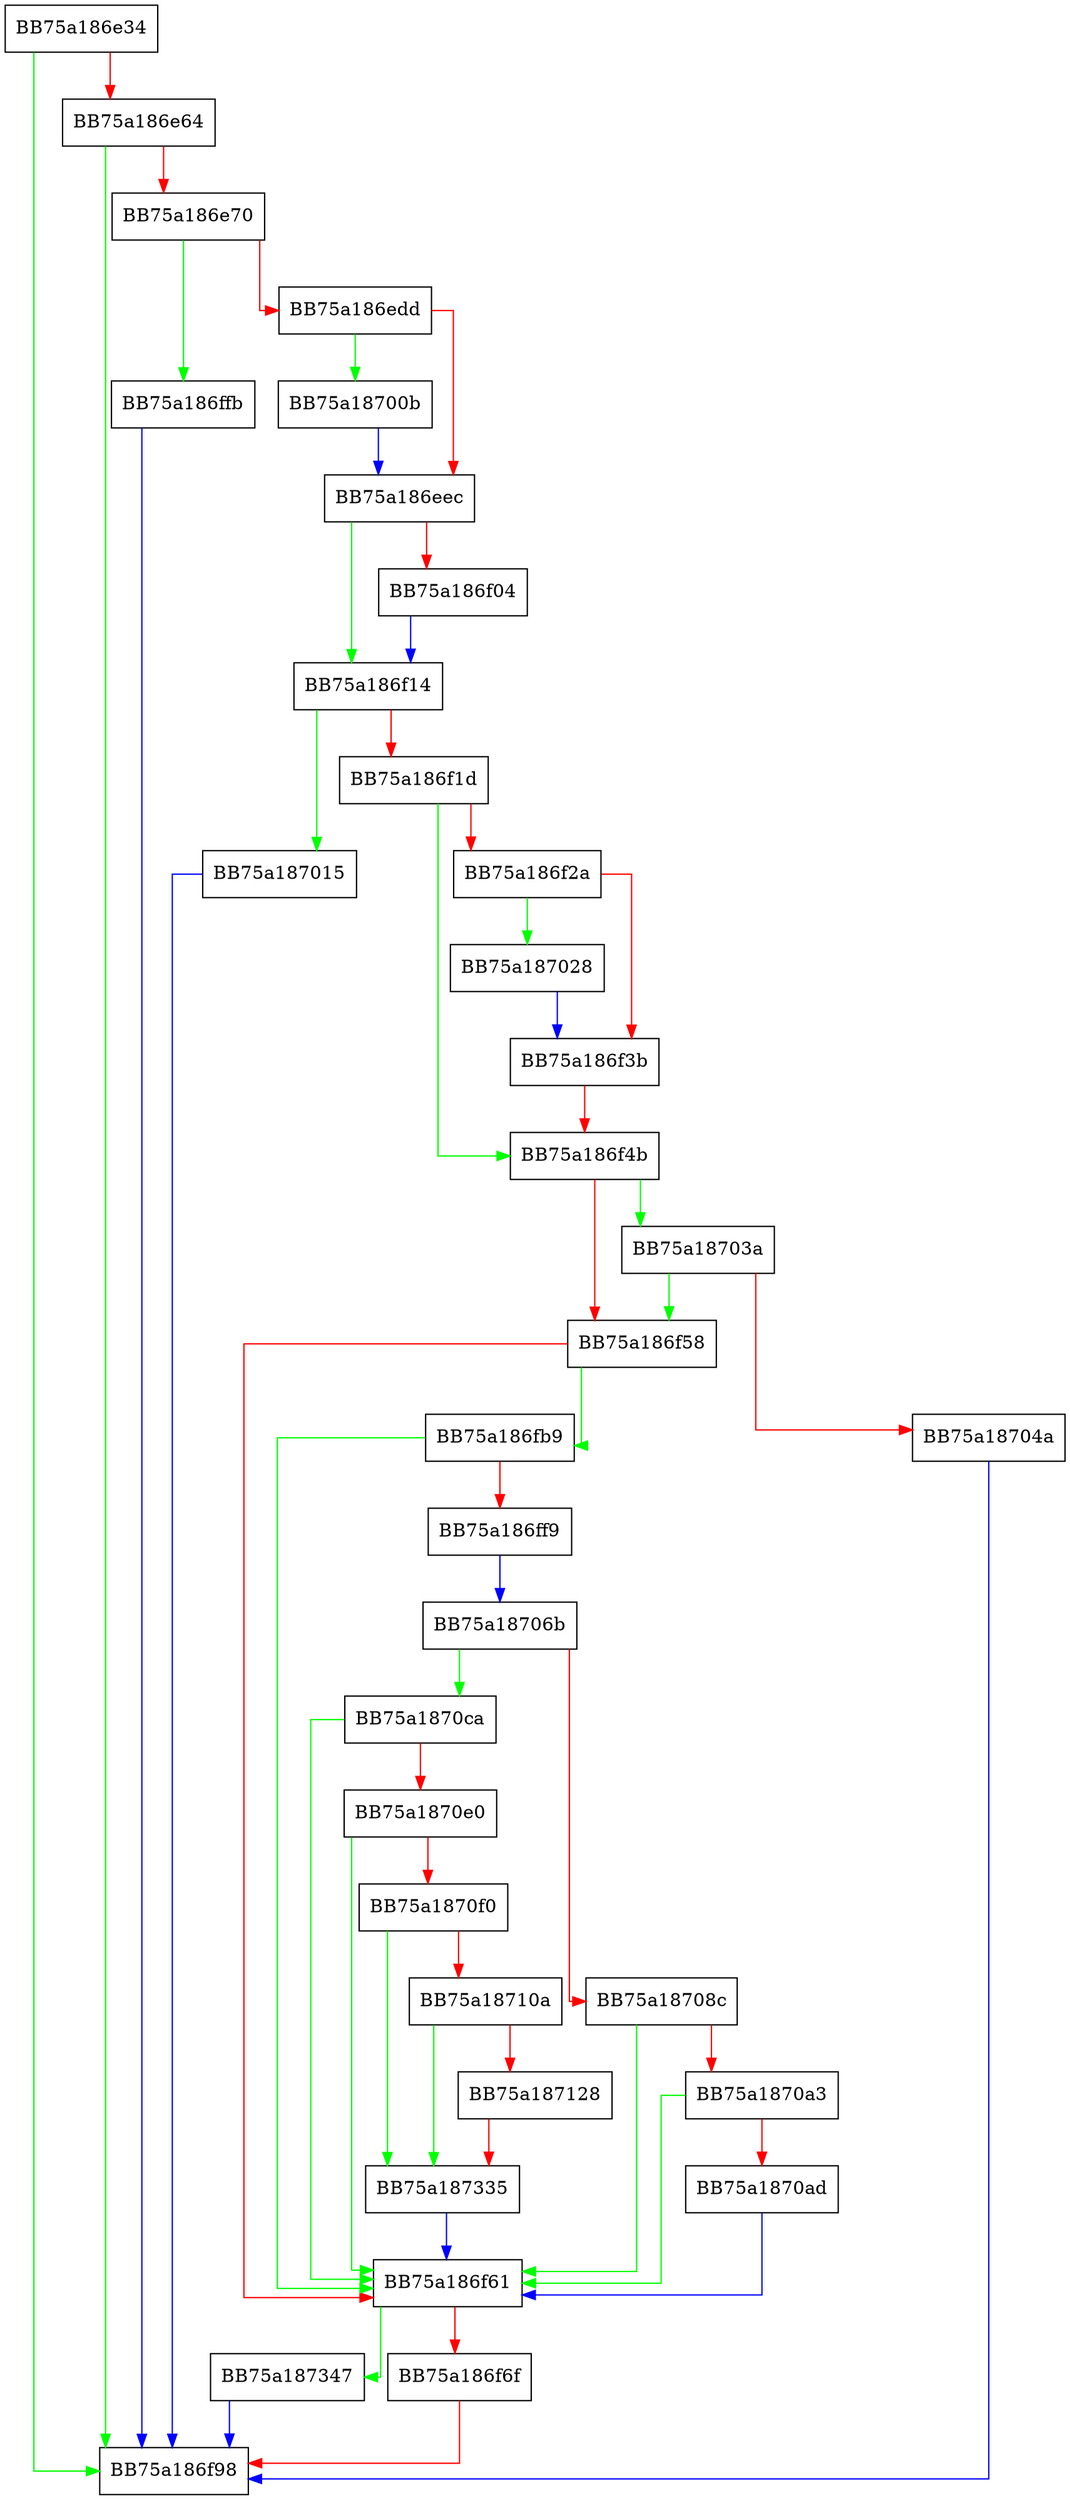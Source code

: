digraph SMSFileAccess {
  node [shape="box"];
  graph [splines=ortho];
  BB75a186e34 -> BB75a186f98 [color="green"];
  BB75a186e34 -> BB75a186e64 [color="red"];
  BB75a186e64 -> BB75a186f98 [color="green"];
  BB75a186e64 -> BB75a186e70 [color="red"];
  BB75a186e70 -> BB75a186ffb [color="green"];
  BB75a186e70 -> BB75a186edd [color="red"];
  BB75a186edd -> BB75a18700b [color="green"];
  BB75a186edd -> BB75a186eec [color="red"];
  BB75a186eec -> BB75a186f14 [color="green"];
  BB75a186eec -> BB75a186f04 [color="red"];
  BB75a186f04 -> BB75a186f14 [color="blue"];
  BB75a186f14 -> BB75a187015 [color="green"];
  BB75a186f14 -> BB75a186f1d [color="red"];
  BB75a186f1d -> BB75a186f4b [color="green"];
  BB75a186f1d -> BB75a186f2a [color="red"];
  BB75a186f2a -> BB75a187028 [color="green"];
  BB75a186f2a -> BB75a186f3b [color="red"];
  BB75a186f3b -> BB75a186f4b [color="red"];
  BB75a186f4b -> BB75a18703a [color="green"];
  BB75a186f4b -> BB75a186f58 [color="red"];
  BB75a186f58 -> BB75a186fb9 [color="green"];
  BB75a186f58 -> BB75a186f61 [color="red"];
  BB75a186f61 -> BB75a187347 [color="green"];
  BB75a186f61 -> BB75a186f6f [color="red"];
  BB75a186f6f -> BB75a186f98 [color="red"];
  BB75a186fb9 -> BB75a186f61 [color="green"];
  BB75a186fb9 -> BB75a186ff9 [color="red"];
  BB75a186ff9 -> BB75a18706b [color="blue"];
  BB75a186ffb -> BB75a186f98 [color="blue"];
  BB75a18700b -> BB75a186eec [color="blue"];
  BB75a187015 -> BB75a186f98 [color="blue"];
  BB75a187028 -> BB75a186f3b [color="blue"];
  BB75a18703a -> BB75a186f58 [color="green"];
  BB75a18703a -> BB75a18704a [color="red"];
  BB75a18704a -> BB75a186f98 [color="blue"];
  BB75a18706b -> BB75a1870ca [color="green"];
  BB75a18706b -> BB75a18708c [color="red"];
  BB75a18708c -> BB75a186f61 [color="green"];
  BB75a18708c -> BB75a1870a3 [color="red"];
  BB75a1870a3 -> BB75a186f61 [color="green"];
  BB75a1870a3 -> BB75a1870ad [color="red"];
  BB75a1870ad -> BB75a186f61 [color="blue"];
  BB75a1870ca -> BB75a186f61 [color="green"];
  BB75a1870ca -> BB75a1870e0 [color="red"];
  BB75a1870e0 -> BB75a186f61 [color="green"];
  BB75a1870e0 -> BB75a1870f0 [color="red"];
  BB75a1870f0 -> BB75a187335 [color="green"];
  BB75a1870f0 -> BB75a18710a [color="red"];
  BB75a18710a -> BB75a187335 [color="green"];
  BB75a18710a -> BB75a187128 [color="red"];
  BB75a187128 -> BB75a187335 [color="red"];
  BB75a187335 -> BB75a186f61 [color="blue"];
  BB75a187347 -> BB75a186f98 [color="blue"];
}